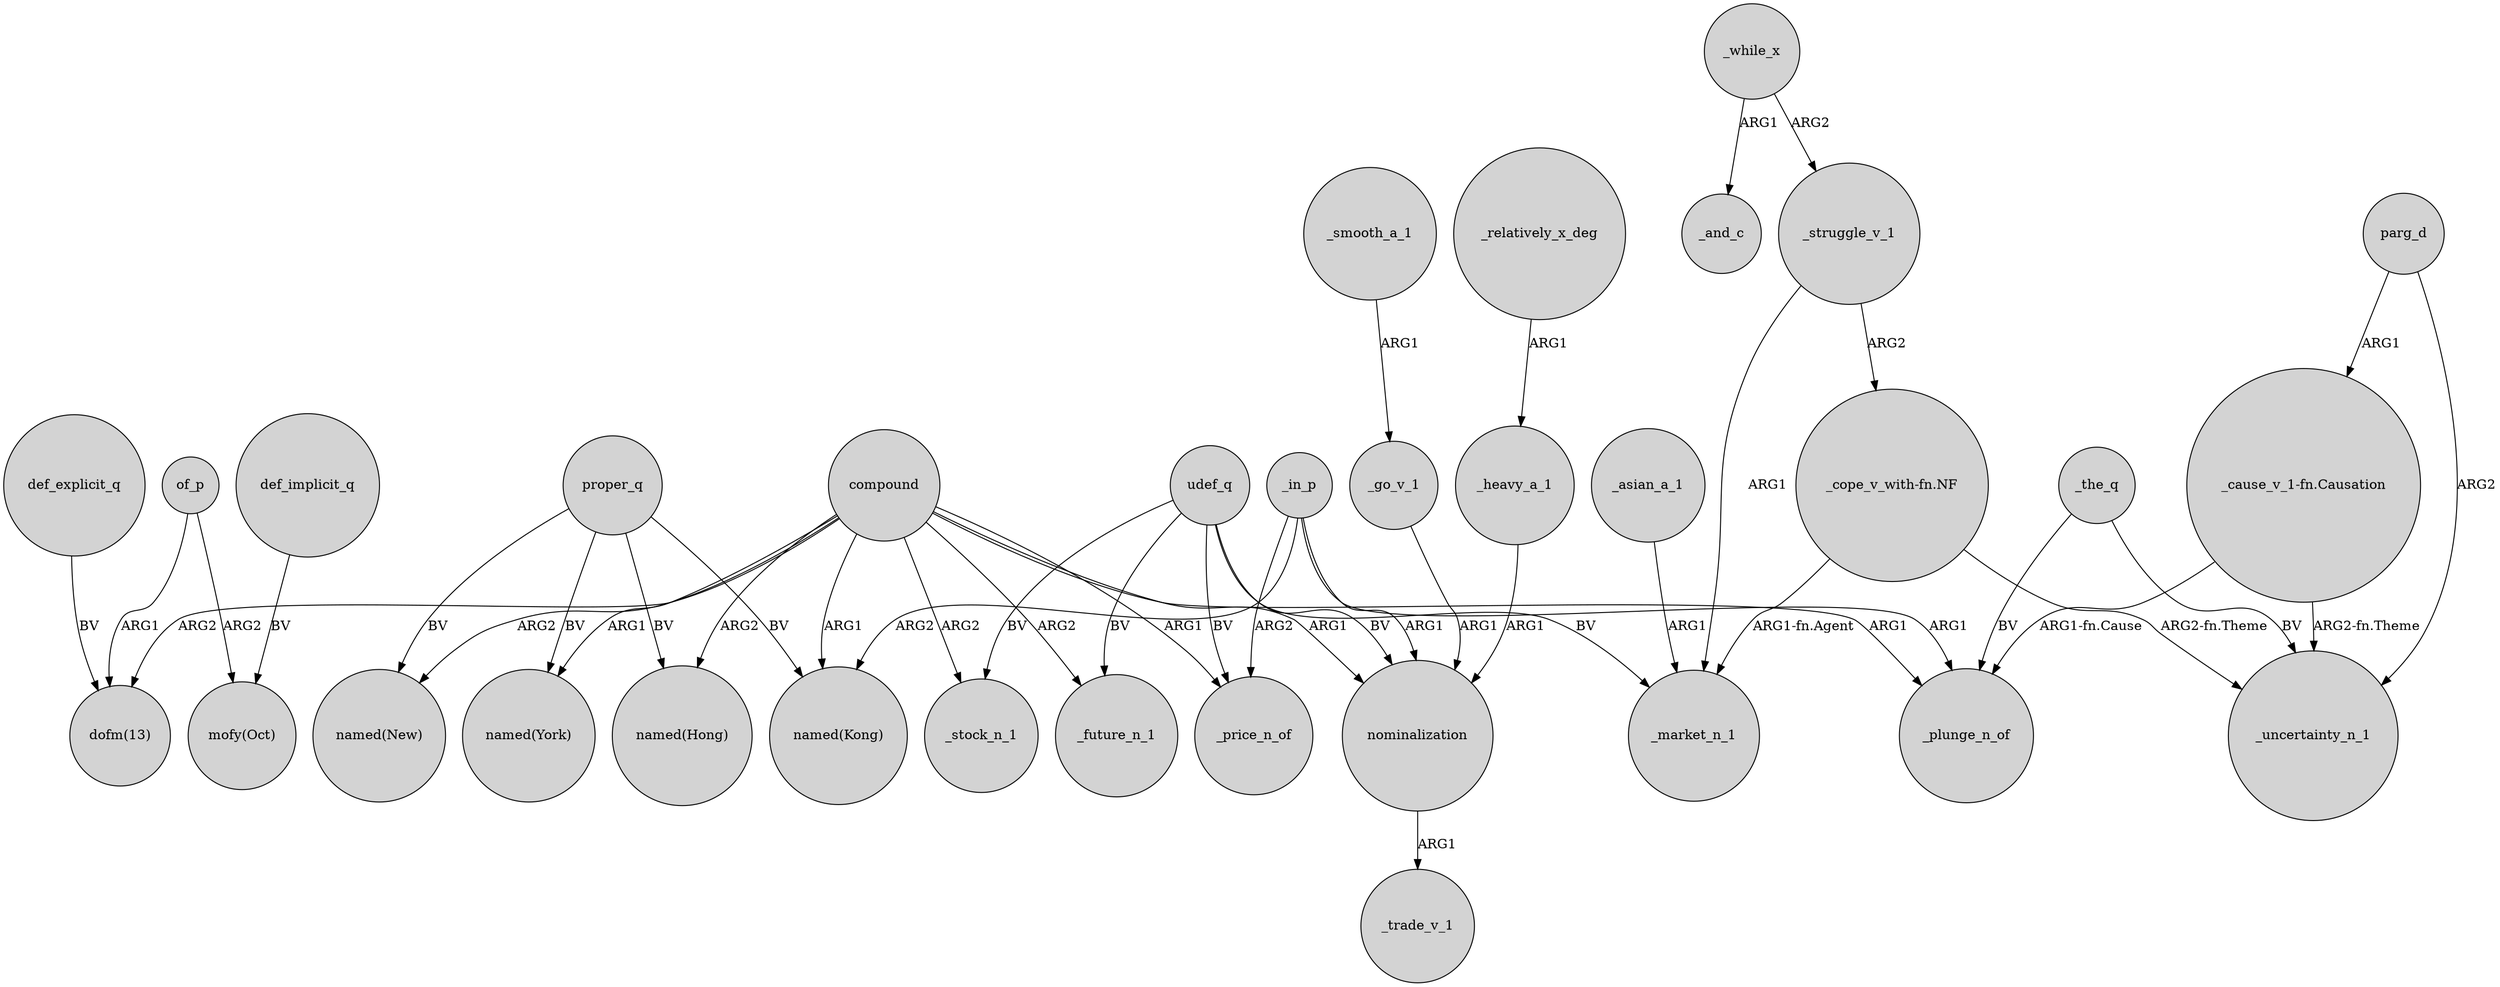 digraph {
	node [shape=circle style=filled]
	of_p -> "dofm(13)" [label=ARG1]
	_struggle_v_1 -> _market_n_1 [label=ARG1]
	compound -> "named(New)" [label=ARG2]
	udef_q -> _price_n_of [label=BV]
	def_implicit_q -> "mofy(Oct)" [label=BV]
	_the_q -> _uncertainty_n_1 [label=BV]
	_in_p -> _plunge_n_of [label=ARG1]
	"_cause_v_1-fn.Causation" -> _uncertainty_n_1 [label="ARG2-fn.Theme"]
	proper_q -> "named(New)" [label=BV]
	_go_v_1 -> nominalization [label=ARG1]
	compound -> "named(Hong)" [label=ARG2]
	_relatively_x_deg -> _heavy_a_1 [label=ARG1]
	of_p -> "mofy(Oct)" [label=ARG2]
	udef_q -> _market_n_1 [label=BV]
	_struggle_v_1 -> "_cope_v_with-fn.NF" [label=ARG2]
	nominalization -> _trade_v_1 [label=ARG1]
	compound -> _future_n_1 [label=ARG2]
	"_cope_v_with-fn.NF" -> _uncertainty_n_1 [label="ARG2-fn.Theme"]
	_asian_a_1 -> _market_n_1 [label=ARG1]
	_the_q -> _plunge_n_of [label=BV]
	proper_q -> "named(Hong)" [label=BV]
	compound -> _stock_n_1 [label=ARG2]
	_heavy_a_1 -> nominalization [label=ARG1]
	_while_x -> _struggle_v_1 [label=ARG2]
	compound -> _plunge_n_of [label=ARG1]
	udef_q -> _stock_n_1 [label=BV]
	compound -> "named(York)" [label=ARG1]
	parg_d -> "_cause_v_1-fn.Causation" [label=ARG1]
	_in_p -> "named(Kong)" [label=ARG2]
	proper_q -> "named(Kong)" [label=BV]
	_in_p -> nominalization [label=ARG1]
	def_explicit_q -> "dofm(13)" [label=BV]
	_smooth_a_1 -> _go_v_1 [label=ARG1]
	udef_q -> _future_n_1 [label=BV]
	udef_q -> nominalization [label=BV]
	"_cause_v_1-fn.Causation" -> _plunge_n_of [label="ARG1-fn.Cause"]
	_while_x -> _and_c [label=ARG1]
	"_cope_v_with-fn.NF" -> _market_n_1 [label="ARG1-fn.Agent"]
	_in_p -> _price_n_of [label=ARG2]
	compound -> _price_n_of [label=ARG1]
	proper_q -> "named(York)" [label=BV]
	compound -> "dofm(13)" [label=ARG2]
	parg_d -> _uncertainty_n_1 [label=ARG2]
	compound -> nominalization [label=ARG1]
	compound -> "named(Kong)" [label=ARG1]
}
